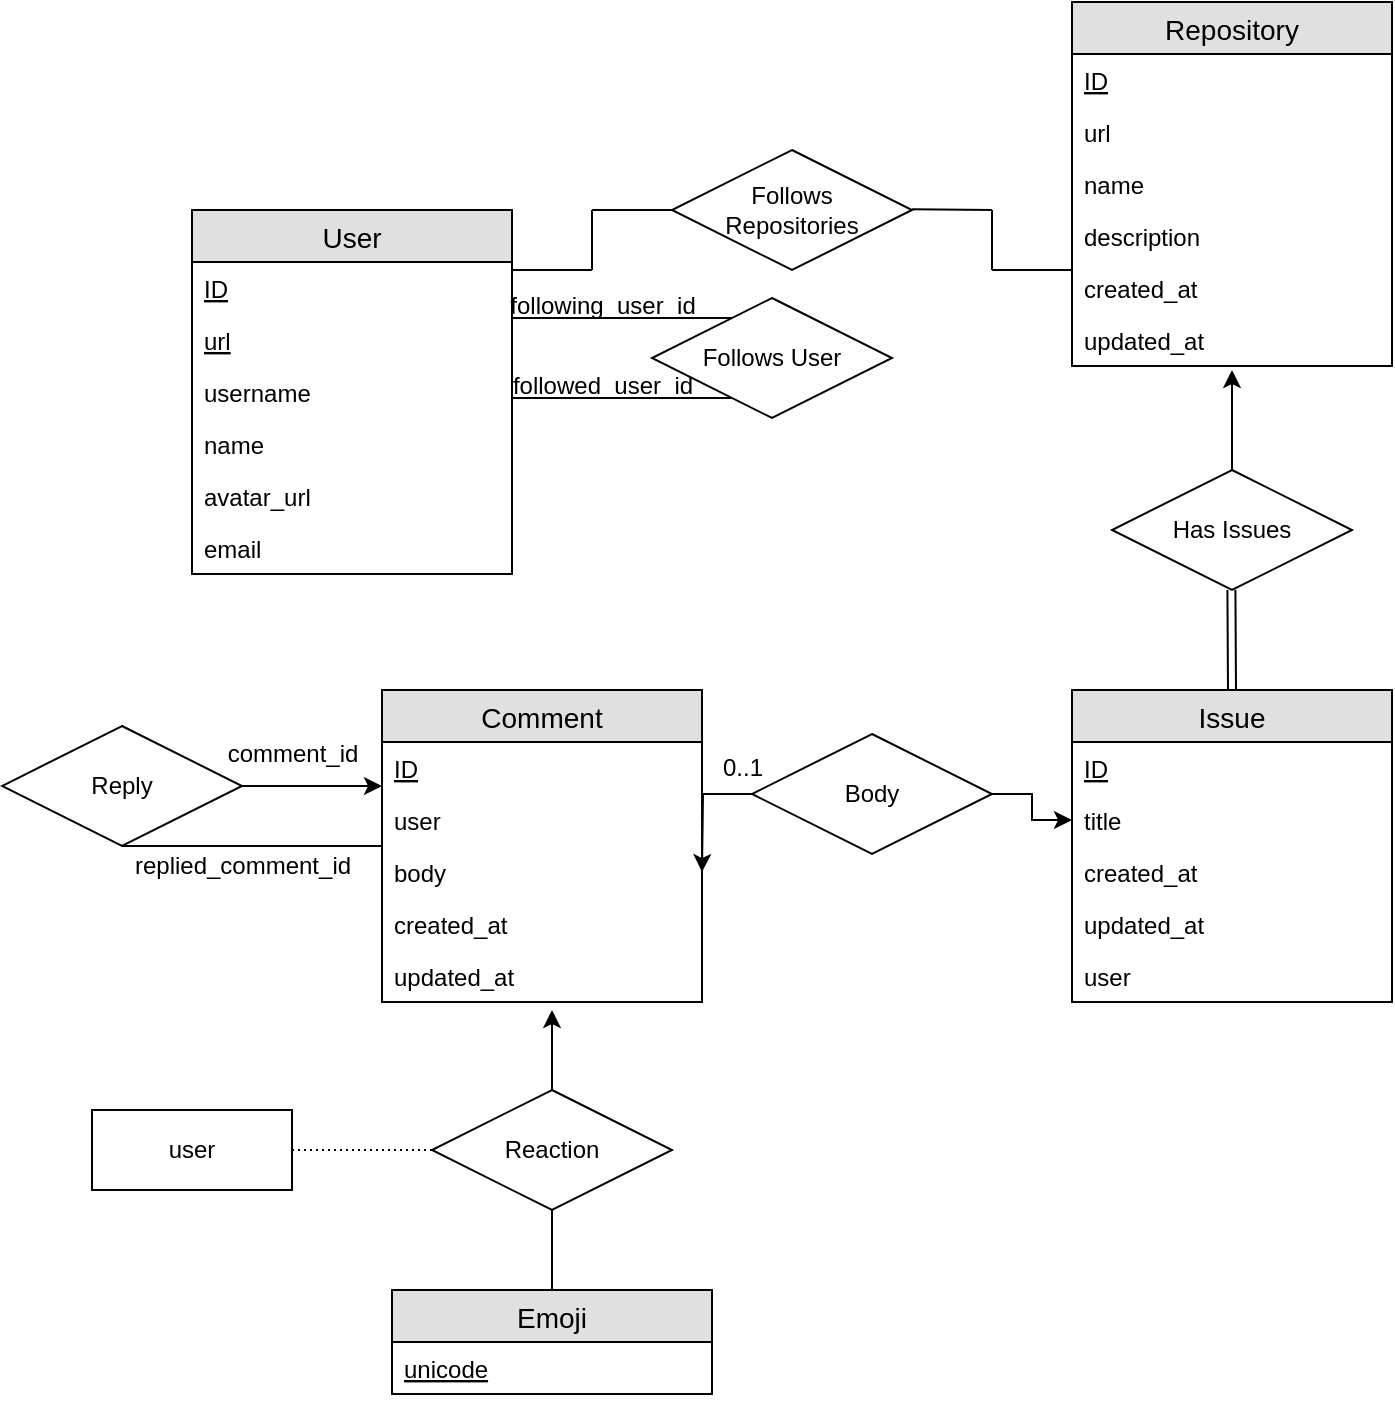<mxfile version="12.8.8" type="github">
  <diagram id="-OBd6vNJXbK18NpUTdxf" name="Page-1">
    <mxGraphModel dx="1693" dy="1892" grid="1" gridSize="10" guides="1" tooltips="1" connect="1" arrows="1" fold="1" page="1" pageScale="1" pageWidth="850" pageHeight="1100" math="0" shadow="0">
      <root>
        <mxCell id="0" />
        <mxCell id="1" parent="0" />
        <mxCell id="hPBj0JyTopRc1FPNhInp-1" value="User" style="swimlane;fontStyle=0;childLayout=stackLayout;horizontal=1;startSize=26;fillColor=#e0e0e0;horizontalStack=0;resizeParent=1;resizeParentMax=0;resizeLast=0;collapsible=1;marginBottom=0;swimlaneFillColor=#ffffff;align=center;fontSize=14;" vertex="1" parent="1">
          <mxGeometry x="40" y="40" width="160" height="182" as="geometry" />
        </mxCell>
        <mxCell id="hPBj0JyTopRc1FPNhInp-2" value="ID" style="text;strokeColor=none;fillColor=none;spacingLeft=4;spacingRight=4;overflow=hidden;rotatable=0;points=[[0,0.5],[1,0.5]];portConstraint=eastwest;fontSize=12;fontStyle=4" vertex="1" parent="hPBj0JyTopRc1FPNhInp-1">
          <mxGeometry y="26" width="160" height="26" as="geometry" />
        </mxCell>
        <mxCell id="hPBj0JyTopRc1FPNhInp-94" value="url" style="text;strokeColor=none;fillColor=none;spacingLeft=4;spacingRight=4;overflow=hidden;rotatable=0;points=[[0,0.5],[1,0.5]];portConstraint=eastwest;fontSize=12;fontStyle=4" vertex="1" parent="hPBj0JyTopRc1FPNhInp-1">
          <mxGeometry y="52" width="160" height="26" as="geometry" />
        </mxCell>
        <mxCell id="hPBj0JyTopRc1FPNhInp-90" value="username" style="text;strokeColor=none;fillColor=none;spacingLeft=4;spacingRight=4;overflow=hidden;rotatable=0;points=[[0,0.5],[1,0.5]];portConstraint=eastwest;fontSize=12;" vertex="1" parent="hPBj0JyTopRc1FPNhInp-1">
          <mxGeometry y="78" width="160" height="26" as="geometry" />
        </mxCell>
        <mxCell id="hPBj0JyTopRc1FPNhInp-70" value="name" style="text;strokeColor=none;fillColor=none;spacingLeft=4;spacingRight=4;overflow=hidden;rotatable=0;points=[[0,0.5],[1,0.5]];portConstraint=eastwest;fontSize=12;" vertex="1" parent="hPBj0JyTopRc1FPNhInp-1">
          <mxGeometry y="104" width="160" height="26" as="geometry" />
        </mxCell>
        <mxCell id="hPBj0JyTopRc1FPNhInp-3" value="avatar_url" style="text;strokeColor=none;fillColor=none;spacingLeft=4;spacingRight=4;overflow=hidden;rotatable=0;points=[[0,0.5],[1,0.5]];portConstraint=eastwest;fontSize=12;" vertex="1" parent="hPBj0JyTopRc1FPNhInp-1">
          <mxGeometry y="130" width="160" height="26" as="geometry" />
        </mxCell>
        <mxCell id="hPBj0JyTopRc1FPNhInp-4" value="email" style="text;strokeColor=none;fillColor=none;spacingLeft=4;spacingRight=4;overflow=hidden;rotatable=0;points=[[0,0.5],[1,0.5]];portConstraint=eastwest;fontSize=12;" vertex="1" parent="hPBj0JyTopRc1FPNhInp-1">
          <mxGeometry y="156" width="160" height="26" as="geometry" />
        </mxCell>
        <mxCell id="hPBj0JyTopRc1FPNhInp-5" value="Follows &lt;br&gt;Repositories" style="shape=rhombus;perimeter=rhombusPerimeter;whiteSpace=wrap;html=1;align=center;" vertex="1" parent="1">
          <mxGeometry x="280" y="10" width="120" height="60" as="geometry" />
        </mxCell>
        <mxCell id="hPBj0JyTopRc1FPNhInp-9" value="Follows User" style="shape=rhombus;perimeter=rhombusPerimeter;whiteSpace=wrap;html=1;align=center;" vertex="1" parent="1">
          <mxGeometry x="270" y="84" width="120" height="60" as="geometry" />
        </mxCell>
        <mxCell id="hPBj0JyTopRc1FPNhInp-10" value="" style="line;strokeWidth=1;fillColor=none;align=left;verticalAlign=middle;spacingTop=-1;spacingLeft=3;spacingRight=3;rotatable=0;labelPosition=right;points=[];portConstraint=eastwest;fontSize=12;" vertex="1" parent="1">
          <mxGeometry x="200" y="90" width="110" height="8" as="geometry" />
        </mxCell>
        <mxCell id="hPBj0JyTopRc1FPNhInp-11" value="" style="line;strokeWidth=1;fillColor=none;align=left;verticalAlign=middle;spacingTop=-1;spacingLeft=3;spacingRight=3;rotatable=0;labelPosition=right;points=[];portConstraint=eastwest;fontSize=12;" vertex="1" parent="1">
          <mxGeometry x="200" y="130" width="110" height="8" as="geometry" />
        </mxCell>
        <mxCell id="hPBj0JyTopRc1FPNhInp-13" value="" style="endArrow=none;html=1;rounded=0;entryX=0;entryY=0.5;entryDx=0;entryDy=0;" edge="1" parent="1" target="hPBj0JyTopRc1FPNhInp-5">
          <mxGeometry relative="1" as="geometry">
            <mxPoint x="240" y="40" as="sourcePoint" />
            <mxPoint x="270" y="40" as="targetPoint" />
          </mxGeometry>
        </mxCell>
        <mxCell id="hPBj0JyTopRc1FPNhInp-15" value="" style="endArrow=none;html=1;rounded=0;" edge="1" parent="1">
          <mxGeometry relative="1" as="geometry">
            <mxPoint x="240" y="40" as="sourcePoint" />
            <mxPoint x="240" y="70" as="targetPoint" />
          </mxGeometry>
        </mxCell>
        <mxCell id="hPBj0JyTopRc1FPNhInp-16" value="" style="endArrow=none;html=1;rounded=0;exitX=1;exitY=0.154;exitDx=0;exitDy=0;exitPerimeter=0;" edge="1" parent="1" source="hPBj0JyTopRc1FPNhInp-2">
          <mxGeometry relative="1" as="geometry">
            <mxPoint x="210" y="70" as="sourcePoint" />
            <mxPoint x="240" y="70" as="targetPoint" />
          </mxGeometry>
        </mxCell>
        <mxCell id="hPBj0JyTopRc1FPNhInp-21" value="" style="endArrow=none;html=1;rounded=0;" edge="1" parent="1">
          <mxGeometry relative="1" as="geometry">
            <mxPoint x="400" y="39.59" as="sourcePoint" />
            <mxPoint x="440" y="40" as="targetPoint" />
          </mxGeometry>
        </mxCell>
        <mxCell id="hPBj0JyTopRc1FPNhInp-22" value="" style="endArrow=none;html=1;rounded=0;" edge="1" parent="1">
          <mxGeometry relative="1" as="geometry">
            <mxPoint x="440" y="40" as="sourcePoint" />
            <mxPoint x="440" y="70" as="targetPoint" />
          </mxGeometry>
        </mxCell>
        <mxCell id="hPBj0JyTopRc1FPNhInp-23" value="" style="endArrow=none;html=1;rounded=0;" edge="1" parent="1">
          <mxGeometry relative="1" as="geometry">
            <mxPoint x="440" y="70" as="sourcePoint" />
            <mxPoint x="480" y="70" as="targetPoint" />
          </mxGeometry>
        </mxCell>
        <mxCell id="hPBj0JyTopRc1FPNhInp-24" value="Issue" style="swimlane;fontStyle=0;childLayout=stackLayout;horizontal=1;startSize=26;fillColor=#e0e0e0;horizontalStack=0;resizeParent=1;resizeParentMax=0;resizeLast=0;collapsible=1;marginBottom=0;swimlaneFillColor=#ffffff;align=center;fontSize=14;" vertex="1" parent="1">
          <mxGeometry x="480" y="280" width="160" height="156" as="geometry" />
        </mxCell>
        <mxCell id="hPBj0JyTopRc1FPNhInp-25" value="ID" style="text;strokeColor=none;fillColor=none;spacingLeft=4;spacingRight=4;overflow=hidden;rotatable=0;points=[[0,0.5],[1,0.5]];portConstraint=eastwest;fontSize=12;fontStyle=4" vertex="1" parent="hPBj0JyTopRc1FPNhInp-24">
          <mxGeometry y="26" width="160" height="26" as="geometry" />
        </mxCell>
        <mxCell id="hPBj0JyTopRc1FPNhInp-97" value="title" style="text;strokeColor=none;fillColor=none;spacingLeft=4;spacingRight=4;overflow=hidden;rotatable=0;points=[[0,0.5],[1,0.5]];portConstraint=eastwest;fontSize=12;" vertex="1" parent="hPBj0JyTopRc1FPNhInp-24">
          <mxGeometry y="52" width="160" height="26" as="geometry" />
        </mxCell>
        <mxCell id="hPBj0JyTopRc1FPNhInp-108" value="created_at" style="text;strokeColor=none;fillColor=none;spacingLeft=4;spacingRight=4;overflow=hidden;rotatable=0;points=[[0,0.5],[1,0.5]];portConstraint=eastwest;fontSize=12;" vertex="1" parent="hPBj0JyTopRc1FPNhInp-24">
          <mxGeometry y="78" width="160" height="26" as="geometry" />
        </mxCell>
        <mxCell id="hPBj0JyTopRc1FPNhInp-109" value="updated_at" style="text;strokeColor=none;fillColor=none;spacingLeft=4;spacingRight=4;overflow=hidden;rotatable=0;points=[[0,0.5],[1,0.5]];portConstraint=eastwest;fontSize=12;" vertex="1" parent="hPBj0JyTopRc1FPNhInp-24">
          <mxGeometry y="104" width="160" height="26" as="geometry" />
        </mxCell>
        <mxCell id="hPBj0JyTopRc1FPNhInp-110" value="user" style="text;strokeColor=none;fillColor=none;spacingLeft=4;spacingRight=4;overflow=hidden;rotatable=0;points=[[0,0.5],[1,0.5]];portConstraint=eastwest;fontSize=12;" vertex="1" parent="hPBj0JyTopRc1FPNhInp-24">
          <mxGeometry y="130" width="160" height="26" as="geometry" />
        </mxCell>
        <mxCell id="hPBj0JyTopRc1FPNhInp-31" style="edgeStyle=orthogonalEdgeStyle;rounded=0;orthogonalLoop=1;jettySize=auto;html=1;" edge="1" parent="1" source="hPBj0JyTopRc1FPNhInp-30">
          <mxGeometry relative="1" as="geometry">
            <mxPoint x="560" y="120" as="targetPoint" />
          </mxGeometry>
        </mxCell>
        <mxCell id="hPBj0JyTopRc1FPNhInp-30" value="Has Issues" style="shape=rhombus;perimeter=rhombusPerimeter;whiteSpace=wrap;html=1;align=center;" vertex="1" parent="1">
          <mxGeometry x="500" y="170" width="120" height="60" as="geometry" />
        </mxCell>
        <mxCell id="hPBj0JyTopRc1FPNhInp-39" style="edgeStyle=orthogonalEdgeStyle;rounded=0;orthogonalLoop=1;jettySize=auto;html=1;entryX=0;entryY=0.846;entryDx=0;entryDy=0;entryPerimeter=0;" edge="1" parent="1" source="hPBj0JyTopRc1FPNhInp-37" target="hPBj0JyTopRc1FPNhInp-34">
          <mxGeometry relative="1" as="geometry" />
        </mxCell>
        <mxCell id="hPBj0JyTopRc1FPNhInp-37" value="Reply" style="shape=rhombus;perimeter=rhombusPerimeter;whiteSpace=wrap;html=1;align=center;" vertex="1" parent="1">
          <mxGeometry x="-55" y="298" width="120" height="60" as="geometry" />
        </mxCell>
        <mxCell id="hPBj0JyTopRc1FPNhInp-40" value="" style="endArrow=none;html=1;rounded=0;entryX=0;entryY=0;entryDx=0;entryDy=0;entryPerimeter=0;" edge="1" parent="1">
          <mxGeometry relative="1" as="geometry">
            <mxPoint x="5" y="358" as="sourcePoint" />
            <mxPoint x="135" y="358" as="targetPoint" />
          </mxGeometry>
        </mxCell>
        <mxCell id="hPBj0JyTopRc1FPNhInp-33" value="Comment" style="swimlane;fontStyle=0;childLayout=stackLayout;horizontal=1;startSize=26;fillColor=#e0e0e0;horizontalStack=0;resizeParent=1;resizeParentMax=0;resizeLast=0;collapsible=1;marginBottom=0;swimlaneFillColor=#ffffff;align=center;fontSize=14;" vertex="1" parent="1">
          <mxGeometry x="135" y="280" width="160" height="156" as="geometry" />
        </mxCell>
        <mxCell id="hPBj0JyTopRc1FPNhInp-34" value="ID" style="text;strokeColor=none;fillColor=none;spacingLeft=4;spacingRight=4;overflow=hidden;rotatable=0;points=[[0,0.5],[1,0.5]];portConstraint=eastwest;fontSize=12;fontStyle=4" vertex="1" parent="hPBj0JyTopRc1FPNhInp-33">
          <mxGeometry y="26" width="160" height="26" as="geometry" />
        </mxCell>
        <mxCell id="hPBj0JyTopRc1FPNhInp-35" value="user" style="text;strokeColor=none;fillColor=none;spacingLeft=4;spacingRight=4;overflow=hidden;rotatable=0;points=[[0,0.5],[1,0.5]];portConstraint=eastwest;fontSize=12;" vertex="1" parent="hPBj0JyTopRc1FPNhInp-33">
          <mxGeometry y="52" width="160" height="26" as="geometry" />
        </mxCell>
        <mxCell id="hPBj0JyTopRc1FPNhInp-80" value="body" style="text;strokeColor=none;fillColor=none;spacingLeft=4;spacingRight=4;overflow=hidden;rotatable=0;points=[[0,0.5],[1,0.5]];portConstraint=eastwest;fontSize=12;" vertex="1" parent="hPBj0JyTopRc1FPNhInp-33">
          <mxGeometry y="78" width="160" height="26" as="geometry" />
        </mxCell>
        <mxCell id="hPBj0JyTopRc1FPNhInp-105" value="created_at" style="text;strokeColor=none;fillColor=none;spacingLeft=4;spacingRight=4;overflow=hidden;rotatable=0;points=[[0,0.5],[1,0.5]];portConstraint=eastwest;fontSize=12;" vertex="1" parent="hPBj0JyTopRc1FPNhInp-33">
          <mxGeometry y="104" width="160" height="26" as="geometry" />
        </mxCell>
        <mxCell id="hPBj0JyTopRc1FPNhInp-106" value="updated_at" style="text;strokeColor=none;fillColor=none;spacingLeft=4;spacingRight=4;overflow=hidden;rotatable=0;points=[[0,0.5],[1,0.5]];portConstraint=eastwest;fontSize=12;" vertex="1" parent="hPBj0JyTopRc1FPNhInp-33">
          <mxGeometry y="130" width="160" height="26" as="geometry" />
        </mxCell>
        <mxCell id="hPBj0JyTopRc1FPNhInp-100" style="edgeStyle=orthogonalEdgeStyle;rounded=0;orthogonalLoop=1;jettySize=auto;html=1;entryX=0;entryY=0.5;entryDx=0;entryDy=0;" edge="1" parent="1" source="hPBj0JyTopRc1FPNhInp-41" target="hPBj0JyTopRc1FPNhInp-97">
          <mxGeometry relative="1" as="geometry" />
        </mxCell>
        <mxCell id="hPBj0JyTopRc1FPNhInp-101" style="edgeStyle=orthogonalEdgeStyle;rounded=0;orthogonalLoop=1;jettySize=auto;html=1;entryX=1;entryY=0.5;entryDx=0;entryDy=0;" edge="1" parent="1" source="hPBj0JyTopRc1FPNhInp-41">
          <mxGeometry relative="1" as="geometry">
            <mxPoint x="295.0" y="371" as="targetPoint" />
          </mxGeometry>
        </mxCell>
        <mxCell id="hPBj0JyTopRc1FPNhInp-41" value="Body" style="shape=rhombus;perimeter=rhombusPerimeter;whiteSpace=wrap;html=1;align=center;" vertex="1" parent="1">
          <mxGeometry x="320" y="302" width="120" height="60" as="geometry" />
        </mxCell>
        <mxCell id="hPBj0JyTopRc1FPNhInp-59" style="edgeStyle=orthogonalEdgeStyle;rounded=0;orthogonalLoop=1;jettySize=auto;html=1;" edge="1" parent="1" source="hPBj0JyTopRc1FPNhInp-58">
          <mxGeometry relative="1" as="geometry">
            <mxPoint x="220" y="440" as="targetPoint" />
          </mxGeometry>
        </mxCell>
        <mxCell id="hPBj0JyTopRc1FPNhInp-58" value="Reaction" style="shape=rhombus;perimeter=rhombusPerimeter;whiteSpace=wrap;html=1;align=center;" vertex="1" parent="1">
          <mxGeometry x="160" y="480" width="120" height="60" as="geometry" />
        </mxCell>
        <mxCell id="hPBj0JyTopRc1FPNhInp-63" value="" style="endArrow=none;html=1;rounded=0;dashed=1;dashPattern=1 2;" edge="1" parent="1" source="hPBj0JyTopRc1FPNhInp-65">
          <mxGeometry relative="1" as="geometry">
            <mxPoint y="510" as="sourcePoint" />
            <mxPoint x="160" y="510" as="targetPoint" />
          </mxGeometry>
        </mxCell>
        <mxCell id="hPBj0JyTopRc1FPNhInp-64" value="" style="resizable=0;html=1;align=right;verticalAlign=bottom;" connectable="0" vertex="1" parent="hPBj0JyTopRc1FPNhInp-63">
          <mxGeometry x="1" relative="1" as="geometry" />
        </mxCell>
        <mxCell id="hPBj0JyTopRc1FPNhInp-65" value="user" style="whiteSpace=wrap;html=1;align=center;" vertex="1" parent="1">
          <mxGeometry x="-10" y="490" width="100" height="40" as="geometry" />
        </mxCell>
        <mxCell id="hPBj0JyTopRc1FPNhInp-73" value="following_user_id" style="text;html=1;align=center;verticalAlign=middle;resizable=0;points=[];autosize=1;" vertex="1" parent="1">
          <mxGeometry x="190" y="78" width="110" height="20" as="geometry" />
        </mxCell>
        <mxCell id="hPBj0JyTopRc1FPNhInp-74" value="followed_user_id" style="text;html=1;align=center;verticalAlign=middle;resizable=0;points=[];autosize=1;" vertex="1" parent="1">
          <mxGeometry x="190" y="118" width="110" height="20" as="geometry" />
        </mxCell>
        <mxCell id="hPBj0JyTopRc1FPNhInp-76" value="comment_id" style="text;html=1;align=center;verticalAlign=middle;resizable=0;points=[];autosize=1;" vertex="1" parent="1">
          <mxGeometry x="50" y="302" width="80" height="20" as="geometry" />
        </mxCell>
        <mxCell id="hPBj0JyTopRc1FPNhInp-78" value="replied_comment_id" style="text;html=1;align=center;verticalAlign=middle;resizable=0;points=[];autosize=1;" vertex="1" parent="1">
          <mxGeometry x="5" y="358" width="120" height="20" as="geometry" />
        </mxCell>
        <mxCell id="hPBj0JyTopRc1FPNhInp-54" value="Emoji" style="swimlane;fontStyle=0;childLayout=stackLayout;horizontal=1;startSize=26;fillColor=#e0e0e0;horizontalStack=0;resizeParent=1;resizeParentMax=0;resizeLast=0;collapsible=1;marginBottom=0;swimlaneFillColor=#ffffff;align=center;fontSize=14;" vertex="1" parent="1">
          <mxGeometry x="140" y="580" width="160" height="52" as="geometry" />
        </mxCell>
        <mxCell id="hPBj0JyTopRc1FPNhInp-55" value="unicode" style="text;strokeColor=none;fillColor=none;spacingLeft=4;spacingRight=4;overflow=hidden;rotatable=0;points=[[0,0.5],[1,0.5]];portConstraint=eastwest;fontSize=12;fontStyle=4" vertex="1" parent="hPBj0JyTopRc1FPNhInp-54">
          <mxGeometry y="26" width="160" height="26" as="geometry" />
        </mxCell>
        <mxCell id="hPBj0JyTopRc1FPNhInp-83" value="" style="endArrow=none;html=1;rounded=0;entryX=0.5;entryY=1;entryDx=0;entryDy=0;exitX=0.5;exitY=0;exitDx=0;exitDy=0;" edge="1" parent="1" source="hPBj0JyTopRc1FPNhInp-54" target="hPBj0JyTopRc1FPNhInp-58">
          <mxGeometry relative="1" as="geometry">
            <mxPoint x="160" y="575" as="sourcePoint" />
            <mxPoint x="150" y="530" as="targetPoint" />
          </mxGeometry>
        </mxCell>
        <mxCell id="hPBj0JyTopRc1FPNhInp-84" value="" style="shape=link;html=1;rounded=0;exitX=0.5;exitY=0;exitDx=0;exitDy=0;" edge="1" parent="1" source="hPBj0JyTopRc1FPNhInp-24">
          <mxGeometry relative="1" as="geometry">
            <mxPoint x="559.71" y="270" as="sourcePoint" />
            <mxPoint x="559.71" y="230" as="targetPoint" />
          </mxGeometry>
        </mxCell>
        <mxCell id="hPBj0JyTopRc1FPNhInp-17" value="Repository" style="swimlane;fontStyle=0;childLayout=stackLayout;horizontal=1;startSize=26;fillColor=#e0e0e0;horizontalStack=0;resizeParent=1;resizeParentMax=0;resizeLast=0;collapsible=1;marginBottom=0;swimlaneFillColor=#ffffff;align=center;fontSize=14;" vertex="1" parent="1">
          <mxGeometry x="480" y="-64" width="160" height="182" as="geometry" />
        </mxCell>
        <mxCell id="hPBj0JyTopRc1FPNhInp-18" value="ID" style="text;strokeColor=none;fillColor=none;spacingLeft=4;spacingRight=4;overflow=hidden;rotatable=0;points=[[0,0.5],[1,0.5]];portConstraint=eastwest;fontSize=12;fontStyle=4" vertex="1" parent="hPBj0JyTopRc1FPNhInp-17">
          <mxGeometry y="26" width="160" height="26" as="geometry" />
        </mxCell>
        <mxCell id="hPBj0JyTopRc1FPNhInp-19" value="url" style="text;strokeColor=none;fillColor=none;spacingLeft=4;spacingRight=4;overflow=hidden;rotatable=0;points=[[0,0.5],[1,0.5]];portConstraint=eastwest;fontSize=12;" vertex="1" parent="hPBj0JyTopRc1FPNhInp-17">
          <mxGeometry y="52" width="160" height="26" as="geometry" />
        </mxCell>
        <mxCell id="hPBj0JyTopRc1FPNhInp-71" value="name" style="text;strokeColor=none;fillColor=none;spacingLeft=4;spacingRight=4;overflow=hidden;rotatable=0;points=[[0,0.5],[1,0.5]];portConstraint=eastwest;fontSize=12;" vertex="1" parent="hPBj0JyTopRc1FPNhInp-17">
          <mxGeometry y="78" width="160" height="26" as="geometry" />
        </mxCell>
        <mxCell id="hPBj0JyTopRc1FPNhInp-93" value="description" style="text;strokeColor=none;fillColor=none;spacingLeft=4;spacingRight=4;overflow=hidden;rotatable=0;points=[[0,0.5],[1,0.5]];portConstraint=eastwest;fontSize=12;" vertex="1" parent="hPBj0JyTopRc1FPNhInp-17">
          <mxGeometry y="104" width="160" height="26" as="geometry" />
        </mxCell>
        <mxCell id="hPBj0JyTopRc1FPNhInp-91" value="created_at" style="text;strokeColor=none;fillColor=none;spacingLeft=4;spacingRight=4;overflow=hidden;rotatable=0;points=[[0,0.5],[1,0.5]];portConstraint=eastwest;fontSize=12;" vertex="1" parent="hPBj0JyTopRc1FPNhInp-17">
          <mxGeometry y="130" width="160" height="26" as="geometry" />
        </mxCell>
        <mxCell id="hPBj0JyTopRc1FPNhInp-92" value="updated_at" style="text;strokeColor=none;fillColor=none;spacingLeft=4;spacingRight=4;overflow=hidden;rotatable=0;points=[[0,0.5],[1,0.5]];portConstraint=eastwest;fontSize=12;" vertex="1" parent="hPBj0JyTopRc1FPNhInp-17">
          <mxGeometry y="156" width="160" height="26" as="geometry" />
        </mxCell>
        <mxCell id="hPBj0JyTopRc1FPNhInp-102" value="0..1" style="text;html=1;align=center;verticalAlign=middle;resizable=0;points=[];autosize=1;" vertex="1" parent="1">
          <mxGeometry x="295" y="309" width="40" height="20" as="geometry" />
        </mxCell>
      </root>
    </mxGraphModel>
  </diagram>
</mxfile>
